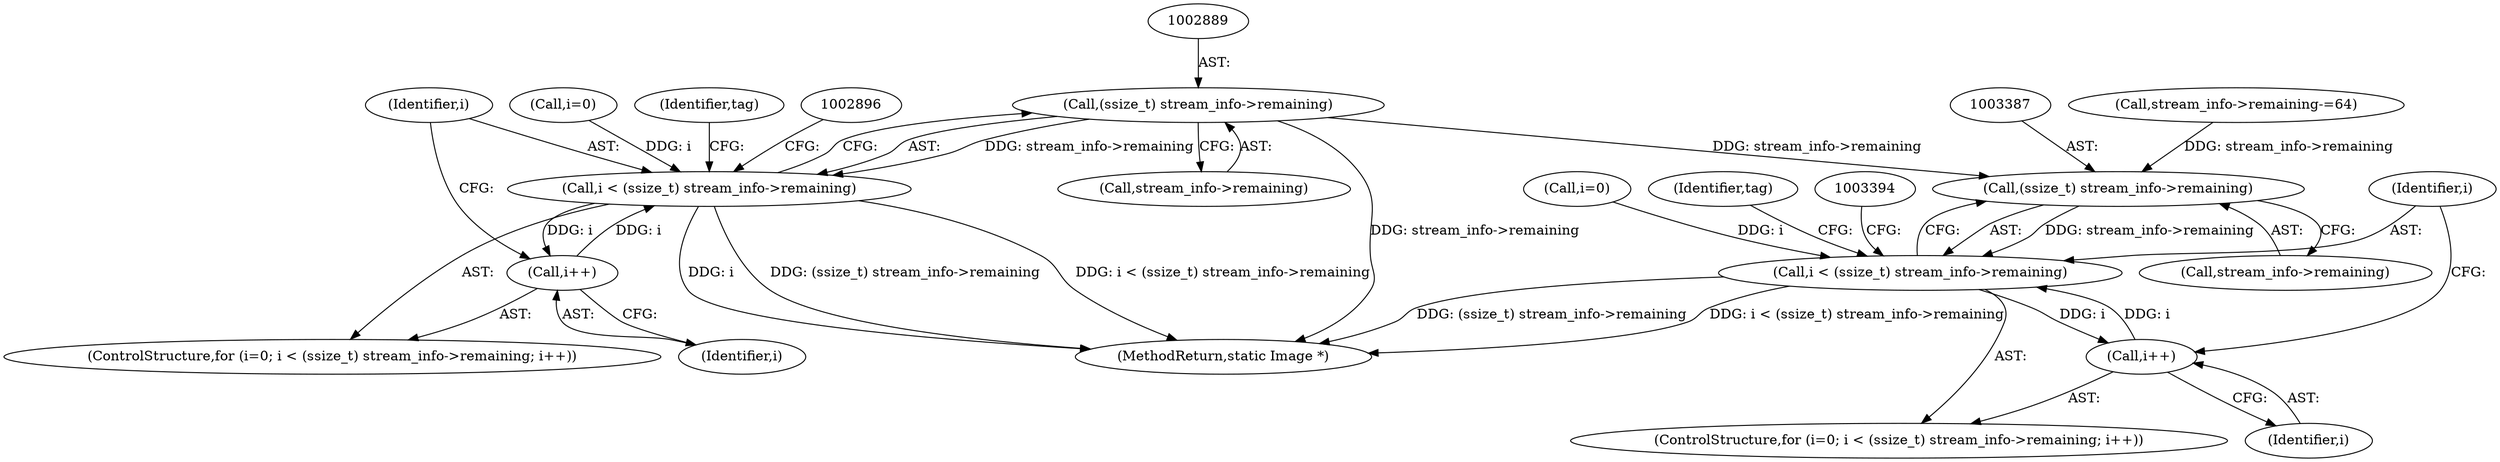 digraph "0_ImageMagick_9f375e7080a2c1044cd546854d0548b4bfb429d0@pointer" {
"1002888" [label="(Call,(ssize_t) stream_info->remaining)"];
"1002886" [label="(Call,i < (ssize_t) stream_info->remaining)"];
"1002893" [label="(Call,i++)"];
"1003386" [label="(Call,(ssize_t) stream_info->remaining)"];
"1003384" [label="(Call,i < (ssize_t) stream_info->remaining)"];
"1003391" [label="(Call,i++)"];
"1003381" [label="(Call,i=0)"];
"1003386" [label="(Call,(ssize_t) stream_info->remaining)"];
"1002893" [label="(Call,i++)"];
"1003385" [label="(Identifier,i)"];
"1003380" [label="(ControlStructure,for (i=0; i < (ssize_t) stream_info->remaining; i++))"];
"1003392" [label="(Identifier,i)"];
"1002883" [label="(Call,i=0)"];
"1003398" [label="(Identifier,tag)"];
"1003384" [label="(Call,i < (ssize_t) stream_info->remaining)"];
"1002886" [label="(Call,i < (ssize_t) stream_info->remaining)"];
"1002894" [label="(Identifier,i)"];
"1002887" [label="(Identifier,i)"];
"1004016" [label="(MethodReturn,static Image *)"];
"1003388" [label="(Call,stream_info->remaining)"];
"1002882" [label="(ControlStructure,for (i=0; i < (ssize_t) stream_info->remaining; i++))"];
"1002890" [label="(Call,stream_info->remaining)"];
"1003391" [label="(Call,i++)"];
"1002900" [label="(Identifier,tag)"];
"1002888" [label="(Call,(ssize_t) stream_info->remaining)"];
"1003462" [label="(Call,stream_info->remaining-=64)"];
"1002888" -> "1002886"  [label="AST: "];
"1002888" -> "1002890"  [label="CFG: "];
"1002889" -> "1002888"  [label="AST: "];
"1002890" -> "1002888"  [label="AST: "];
"1002886" -> "1002888"  [label="CFG: "];
"1002888" -> "1004016"  [label="DDG: stream_info->remaining"];
"1002888" -> "1002886"  [label="DDG: stream_info->remaining"];
"1002888" -> "1003386"  [label="DDG: stream_info->remaining"];
"1002886" -> "1002882"  [label="AST: "];
"1002887" -> "1002886"  [label="AST: "];
"1002896" -> "1002886"  [label="CFG: "];
"1002900" -> "1002886"  [label="CFG: "];
"1002886" -> "1004016"  [label="DDG: (ssize_t) stream_info->remaining"];
"1002886" -> "1004016"  [label="DDG: i < (ssize_t) stream_info->remaining"];
"1002886" -> "1004016"  [label="DDG: i"];
"1002893" -> "1002886"  [label="DDG: i"];
"1002883" -> "1002886"  [label="DDG: i"];
"1002886" -> "1002893"  [label="DDG: i"];
"1002893" -> "1002882"  [label="AST: "];
"1002893" -> "1002894"  [label="CFG: "];
"1002894" -> "1002893"  [label="AST: "];
"1002887" -> "1002893"  [label="CFG: "];
"1003386" -> "1003384"  [label="AST: "];
"1003386" -> "1003388"  [label="CFG: "];
"1003387" -> "1003386"  [label="AST: "];
"1003388" -> "1003386"  [label="AST: "];
"1003384" -> "1003386"  [label="CFG: "];
"1003386" -> "1003384"  [label="DDG: stream_info->remaining"];
"1003462" -> "1003386"  [label="DDG: stream_info->remaining"];
"1003384" -> "1003380"  [label="AST: "];
"1003385" -> "1003384"  [label="AST: "];
"1003394" -> "1003384"  [label="CFG: "];
"1003398" -> "1003384"  [label="CFG: "];
"1003384" -> "1004016"  [label="DDG: (ssize_t) stream_info->remaining"];
"1003384" -> "1004016"  [label="DDG: i < (ssize_t) stream_info->remaining"];
"1003381" -> "1003384"  [label="DDG: i"];
"1003391" -> "1003384"  [label="DDG: i"];
"1003384" -> "1003391"  [label="DDG: i"];
"1003391" -> "1003380"  [label="AST: "];
"1003391" -> "1003392"  [label="CFG: "];
"1003392" -> "1003391"  [label="AST: "];
"1003385" -> "1003391"  [label="CFG: "];
}
